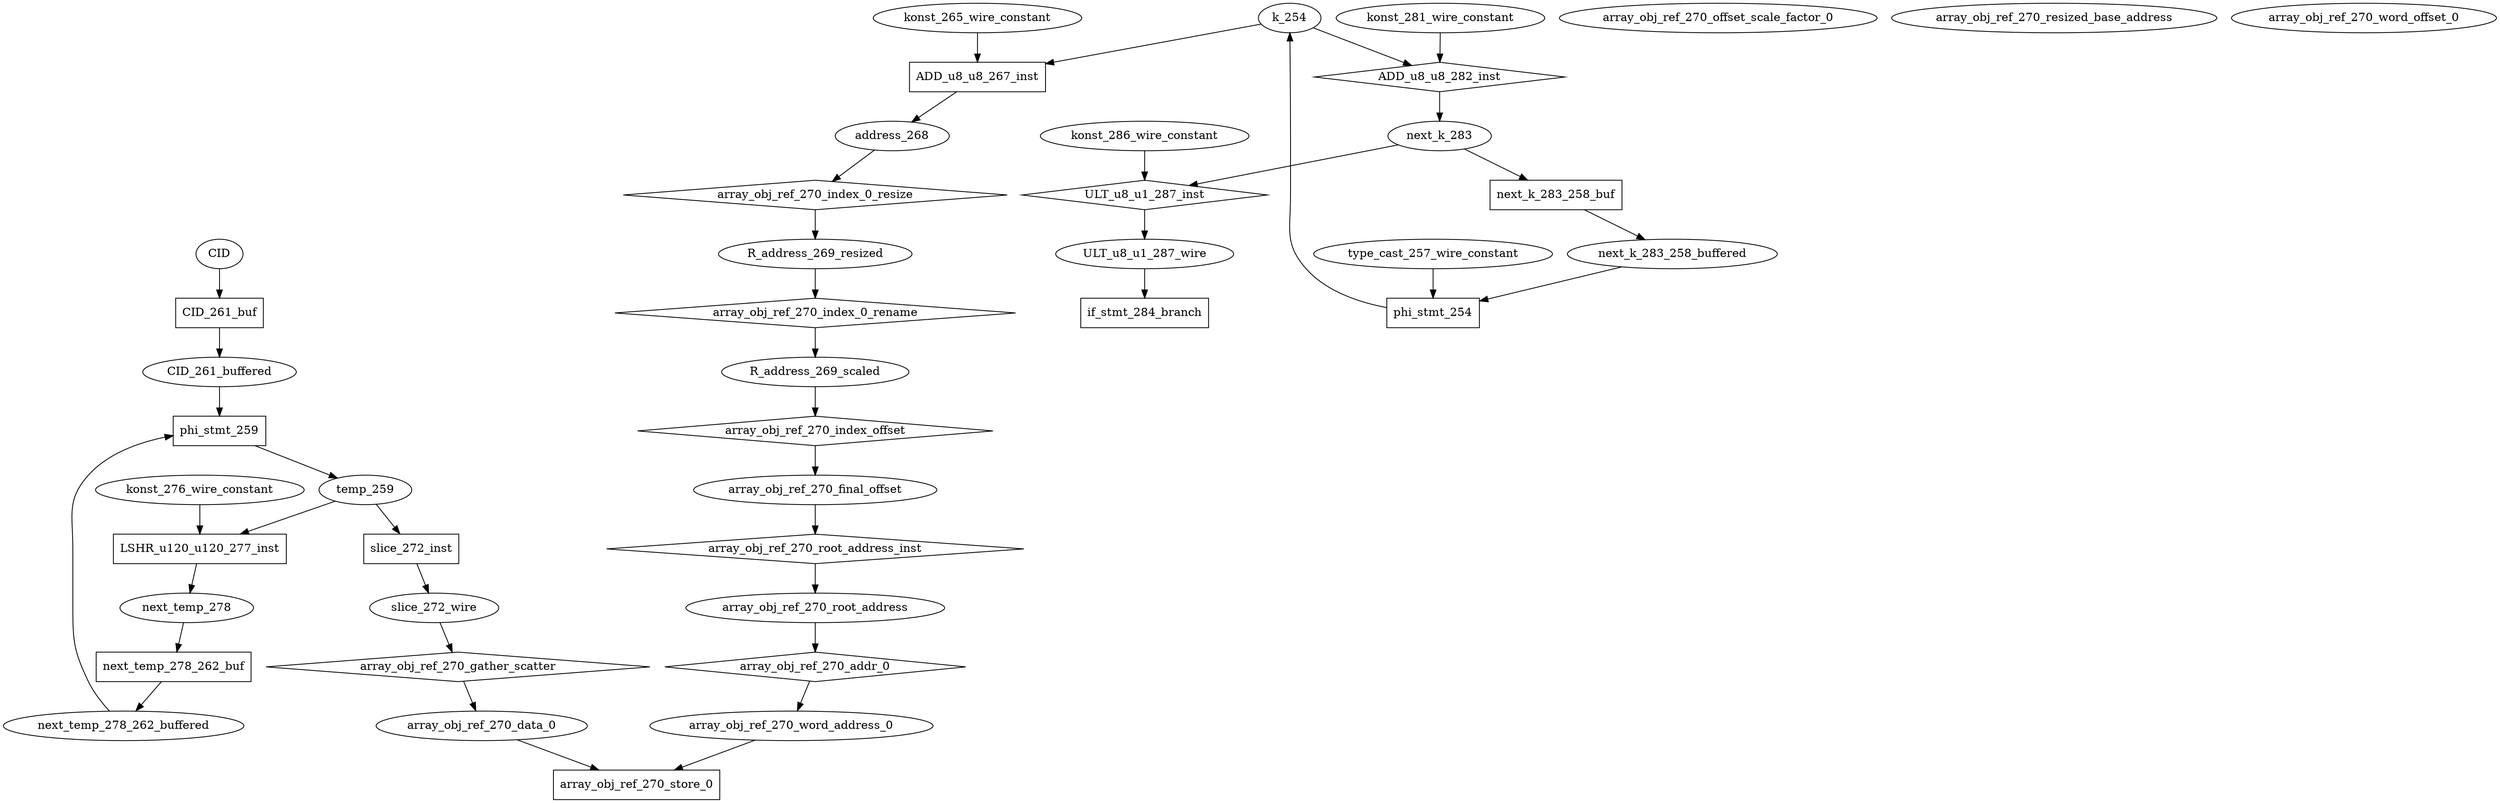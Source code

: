 digraph data_path {
  CID_261_buffered [shape=ellipse];
  R_address_269_resized [shape=ellipse];
  R_address_269_scaled [shape=ellipse];
  ULT_u8_u1_287_wire [shape=ellipse];
  address_268 [shape=ellipse];
  array_obj_ref_270_data_0 [shape=ellipse];
  array_obj_ref_270_final_offset [shape=ellipse];
  array_obj_ref_270_offset_scale_factor_0 [shape=ellipse];
  array_obj_ref_270_resized_base_address [shape=ellipse];
  array_obj_ref_270_root_address [shape=ellipse];
  array_obj_ref_270_word_address_0 [shape=ellipse];
  array_obj_ref_270_word_offset_0 [shape=ellipse];
  k_254 [shape=ellipse];
  konst_265_wire_constant [shape=ellipse];
  konst_276_wire_constant [shape=ellipse];
  konst_281_wire_constant [shape=ellipse];
  konst_286_wire_constant [shape=ellipse];
  next_k_283 [shape=ellipse];
  next_k_283_258_buffered [shape=ellipse];
  next_temp_278 [shape=ellipse];
  next_temp_278_262_buffered [shape=ellipse];
  slice_272_wire [shape=ellipse];
  temp_259 [shape=ellipse];
  type_cast_257_wire_constant [shape=ellipse];
  ADD_u8_u8_267_inst [shape=rectangle];
k_254  -> ADD_u8_u8_267_inst;
konst_265_wire_constant  -> ADD_u8_u8_267_inst;
ADD_u8_u8_267_inst -> address_268;
  ADD_u8_u8_282_inst [shape=diamond];
k_254  -> ADD_u8_u8_282_inst;
konst_281_wire_constant  -> ADD_u8_u8_282_inst;
ADD_u8_u8_282_inst -> next_k_283;
  CID_261_buf [shape=rectangle];
CID  -> CID_261_buf;
CID_261_buf -> CID_261_buffered;
  LSHR_u120_u120_277_inst [shape=rectangle];
temp_259  -> LSHR_u120_u120_277_inst;
konst_276_wire_constant  -> LSHR_u120_u120_277_inst;
LSHR_u120_u120_277_inst -> next_temp_278;
  ULT_u8_u1_287_inst [shape=diamond];
next_k_283  -> ULT_u8_u1_287_inst;
konst_286_wire_constant  -> ULT_u8_u1_287_inst;
ULT_u8_u1_287_inst -> ULT_u8_u1_287_wire;
  array_obj_ref_270_addr_0 [shape=diamond];
array_obj_ref_270_root_address  -> array_obj_ref_270_addr_0;
array_obj_ref_270_addr_0 -> array_obj_ref_270_word_address_0;
  array_obj_ref_270_gather_scatter [shape=diamond];
slice_272_wire  -> array_obj_ref_270_gather_scatter;
array_obj_ref_270_gather_scatter -> array_obj_ref_270_data_0;
  array_obj_ref_270_index_0_rename [shape=diamond];
R_address_269_resized  -> array_obj_ref_270_index_0_rename;
array_obj_ref_270_index_0_rename -> R_address_269_scaled;
  array_obj_ref_270_index_0_resize [shape=diamond];
address_268  -> array_obj_ref_270_index_0_resize;
array_obj_ref_270_index_0_resize -> R_address_269_resized;
  array_obj_ref_270_index_offset [shape=diamond];
R_address_269_scaled  -> array_obj_ref_270_index_offset;
array_obj_ref_270_index_offset -> array_obj_ref_270_final_offset;
  array_obj_ref_270_root_address_inst [shape=diamond];
array_obj_ref_270_final_offset  -> array_obj_ref_270_root_address_inst;
array_obj_ref_270_root_address_inst -> array_obj_ref_270_root_address;
  array_obj_ref_270_store_0 [shape=rectangle];
array_obj_ref_270_word_address_0  -> array_obj_ref_270_store_0;
array_obj_ref_270_data_0  -> array_obj_ref_270_store_0;
  if_stmt_284_branch [shape=rectangle];
ULT_u8_u1_287_wire  -> if_stmt_284_branch;
  next_k_283_258_buf [shape=rectangle];
next_k_283  -> next_k_283_258_buf;
next_k_283_258_buf -> next_k_283_258_buffered;
  next_temp_278_262_buf [shape=rectangle];
next_temp_278  -> next_temp_278_262_buf;
next_temp_278_262_buf -> next_temp_278_262_buffered;
  phi_stmt_254 [shape=rectangle];
type_cast_257_wire_constant  -> phi_stmt_254;
next_k_283_258_buffered  -> phi_stmt_254;
phi_stmt_254 -> k_254;
  phi_stmt_259 [shape=rectangle];
CID_261_buffered  -> phi_stmt_259;
next_temp_278_262_buffered  -> phi_stmt_259;
phi_stmt_259 -> temp_259;
  slice_272_inst [shape=rectangle];
temp_259  -> slice_272_inst;
slice_272_inst -> slice_272_wire;
}
